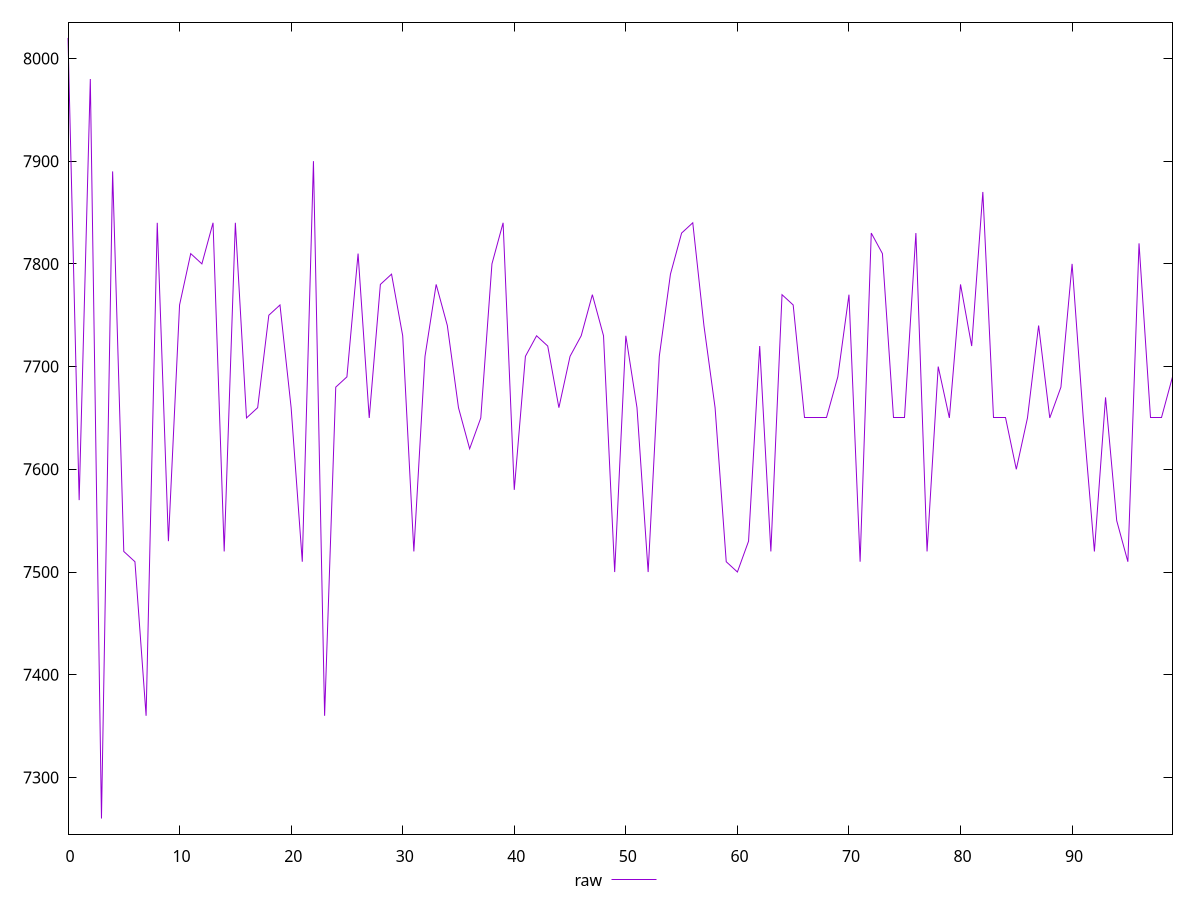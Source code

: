 reset

$raw <<EOF
0 8020
1 7570
2 7980
3 7260
4 7890
5 7520
6 7510
7 7360
8 7840
9 7530
10 7760
11 7810
12 7800
13 7840
14 7520
15 7840
16 7650
17 7660
18 7750
19 7760
20 7660
21 7510
22 7900
23 7360
24 7680
25 7690
26 7810
27 7650
28 7780
29 7790
30 7730
31 7520
32 7710
33 7780
34 7740
35 7660
36 7620
37 7650
38 7800
39 7840
40 7580
41 7710
42 7730
43 7720
44 7660
45 7710
46 7730
47 7770
48 7730
49 7500
50 7730
51 7660
52 7500
53 7710
54 7790
55 7830
56 7840
57 7740
58 7660
59 7510
60 7500
61 7530
62 7720
63 7520
64 7770
65 7760
66 7650
67 7650
68 7650
69 7690
70 7770
71 7510
72 7830
73 7810
74 7650
75 7650
76 7830
77 7520
78 7700
79 7650
80 7780
81 7720
82 7870
83 7650
84 7650
85 7600
86 7650
87 7740
88 7650
89 7680
90 7800
91 7650
92 7520
93 7670
94 7550
95 7510
96 7820
97 7650
98 7650
99 7690
EOF

set key outside below
set xrange [0:99]
set yrange [7244.8:8035.2]
set trange [7244.8:8035.2]
set terminal svg size 640, 500 enhanced background rgb 'white'
set output "report_00017_2021-02-10T15-08-03.406Z/uses-text-compression/samples/pages+cached/raw/values.svg"

plot $raw title "raw" with line

reset
